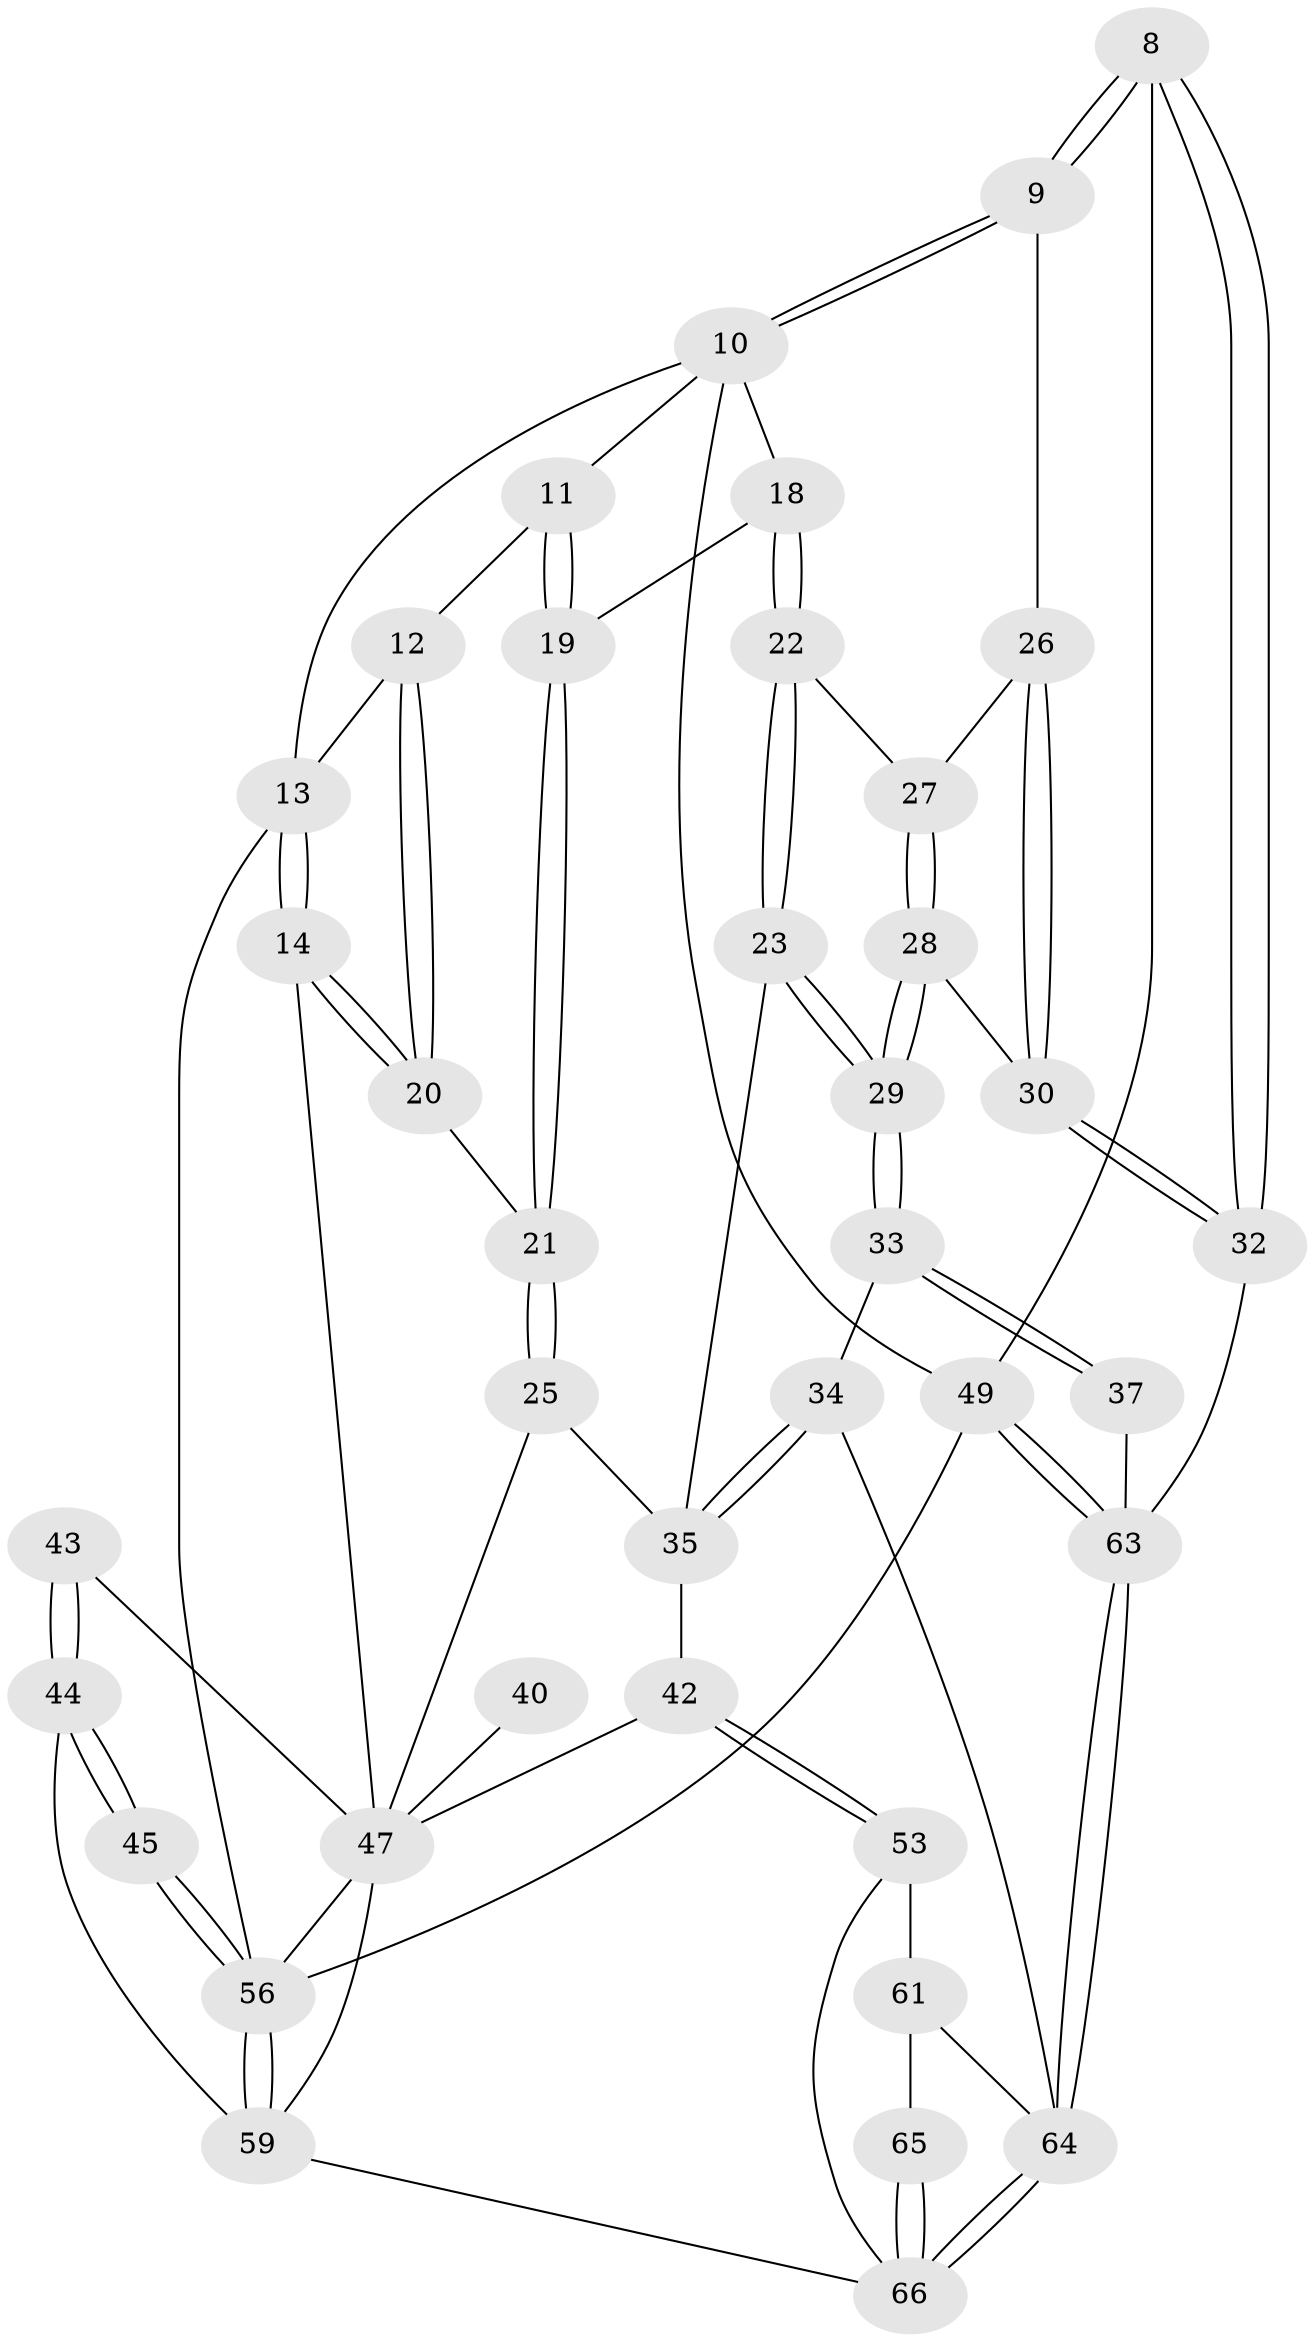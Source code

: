 // original degree distribution, {3: 0.030303030303030304, 5: 0.5151515151515151, 4: 0.24242424242424243, 6: 0.21212121212121213}
// Generated by graph-tools (version 1.1) at 2025/05/03/04/25 22:05:09]
// undirected, 39 vertices, 91 edges
graph export_dot {
graph [start="1"]
  node [color=gray90,style=filled];
  8 [pos="+1+0.24196516324491435"];
  9 [pos="+1+0.2650189464267417"];
  10 [pos="+0.7566446964752515+0.17979244154977553",super="+7"];
  11 [pos="+0.44491113396556425+0.2111553932165826"];
  12 [pos="+0.2915441097524791+0.16951642573306644"];
  13 [pos="+0.12821336131333405+0",super="+4"];
  14 [pos="+0.09891887774556098+0.4028942032793654"];
  18 [pos="+0.707467451707513+0.2780219014088014"];
  19 [pos="+0.4455265724754013+0.21232194760582643"];
  20 [pos="+0.22125320039303623+0.3036372780547935"];
  21 [pos="+0.4406818915143448+0.4225419197237135"];
  22 [pos="+0.7113501104221429+0.3595203722125935"];
  23 [pos="+0.6912943943857915+0.4367901248012987"];
  25 [pos="+0.45258747550801226+0.4693702582956819"];
  26 [pos="+1+0.3247612487401285"];
  27 [pos="+0.8815086274042179+0.35005702786728415"];
  28 [pos="+0.8373417500946587+0.5178400242151316"];
  29 [pos="+0.8052684139404683+0.535155779285999"];
  30 [pos="+0.8908013888517524+0.49120360640711824"];
  32 [pos="+1+0.7103969497125306"];
  33 [pos="+0.8316958165471048+0.6710519818790635"];
  34 [pos="+0.7724741370243423+0.7415904968552806"];
  35 [pos="+0.618187255276348+0.6712240533858187",super="+24"];
  37 [pos="+1+0.7202703983117702"];
  40 [pos="+0.15018497484105073+0.6175474155683427"];
  42 [pos="+0.4375141964411567+0.7001057592248001"];
  43 [pos="+0.0680126831121253+0.6876717714456502"];
  44 [pos="+0.063891278870082+0.7076697106219403"];
  45 [pos="+0+0.891262256211716"];
  47 [pos="+0.30822823975039326+0.8014198725606787",super="+46+41"];
  49 [pos="+1+1",super="+2"];
  53 [pos="+0.5858431790159061+0.8310382174185587"];
  56 [pos="+0+1",super="+3+17"];
  59 [pos="+0.22085494876124886+1",super="+48"];
  61 [pos="+0.7320703598366658+0.8726993526894836",super="+52"];
  63 [pos="+0.8853899187082385+1",super="+62+50+54"];
  64 [pos="+0.8151515122199343+1",super="+60+55"];
  65 [pos="+0.6884360042696404+0.9028901989231333"];
  66 [pos="+0.4786068398020452+1",super="+58+57"];
  8 -- 9;
  8 -- 9;
  8 -- 32;
  8 -- 32;
  8 -- 49;
  9 -- 10;
  9 -- 10;
  9 -- 26;
  10 -- 18;
  10 -- 49;
  10 -- 11;
  10 -- 13;
  11 -- 12;
  11 -- 19;
  11 -- 19;
  12 -- 13;
  12 -- 20;
  12 -- 20;
  13 -- 14;
  13 -- 14;
  13 -- 56;
  14 -- 20;
  14 -- 20;
  14 -- 47;
  18 -- 19;
  18 -- 22;
  18 -- 22;
  19 -- 21;
  19 -- 21;
  20 -- 21;
  21 -- 25;
  21 -- 25;
  22 -- 23;
  22 -- 23;
  22 -- 27;
  23 -- 29;
  23 -- 29;
  23 -- 35;
  25 -- 47;
  25 -- 35;
  26 -- 27;
  26 -- 30;
  26 -- 30;
  27 -- 28;
  27 -- 28;
  28 -- 29;
  28 -- 29;
  28 -- 30;
  29 -- 33;
  29 -- 33;
  30 -- 32;
  30 -- 32;
  32 -- 63;
  33 -- 34;
  33 -- 37;
  33 -- 37;
  34 -- 35;
  34 -- 35;
  34 -- 64;
  35 -- 42;
  37 -- 63 [weight=2];
  40 -- 47 [weight=3];
  42 -- 53;
  42 -- 53;
  42 -- 47;
  43 -- 44;
  43 -- 44;
  43 -- 47 [weight=2];
  44 -- 45;
  44 -- 45;
  44 -- 59;
  45 -- 56 [weight=2];
  45 -- 56;
  47 -- 56;
  47 -- 59;
  49 -- 63 [weight=2];
  49 -- 63;
  49 -- 56 [weight=2];
  53 -- 66;
  53 -- 61;
  56 -- 59;
  56 -- 59;
  59 -- 66;
  61 -- 65;
  61 -- 64 [weight=2];
  63 -- 64 [weight=2];
  63 -- 64;
  64 -- 66;
  64 -- 66;
  65 -- 66 [weight=2];
  65 -- 66;
}
